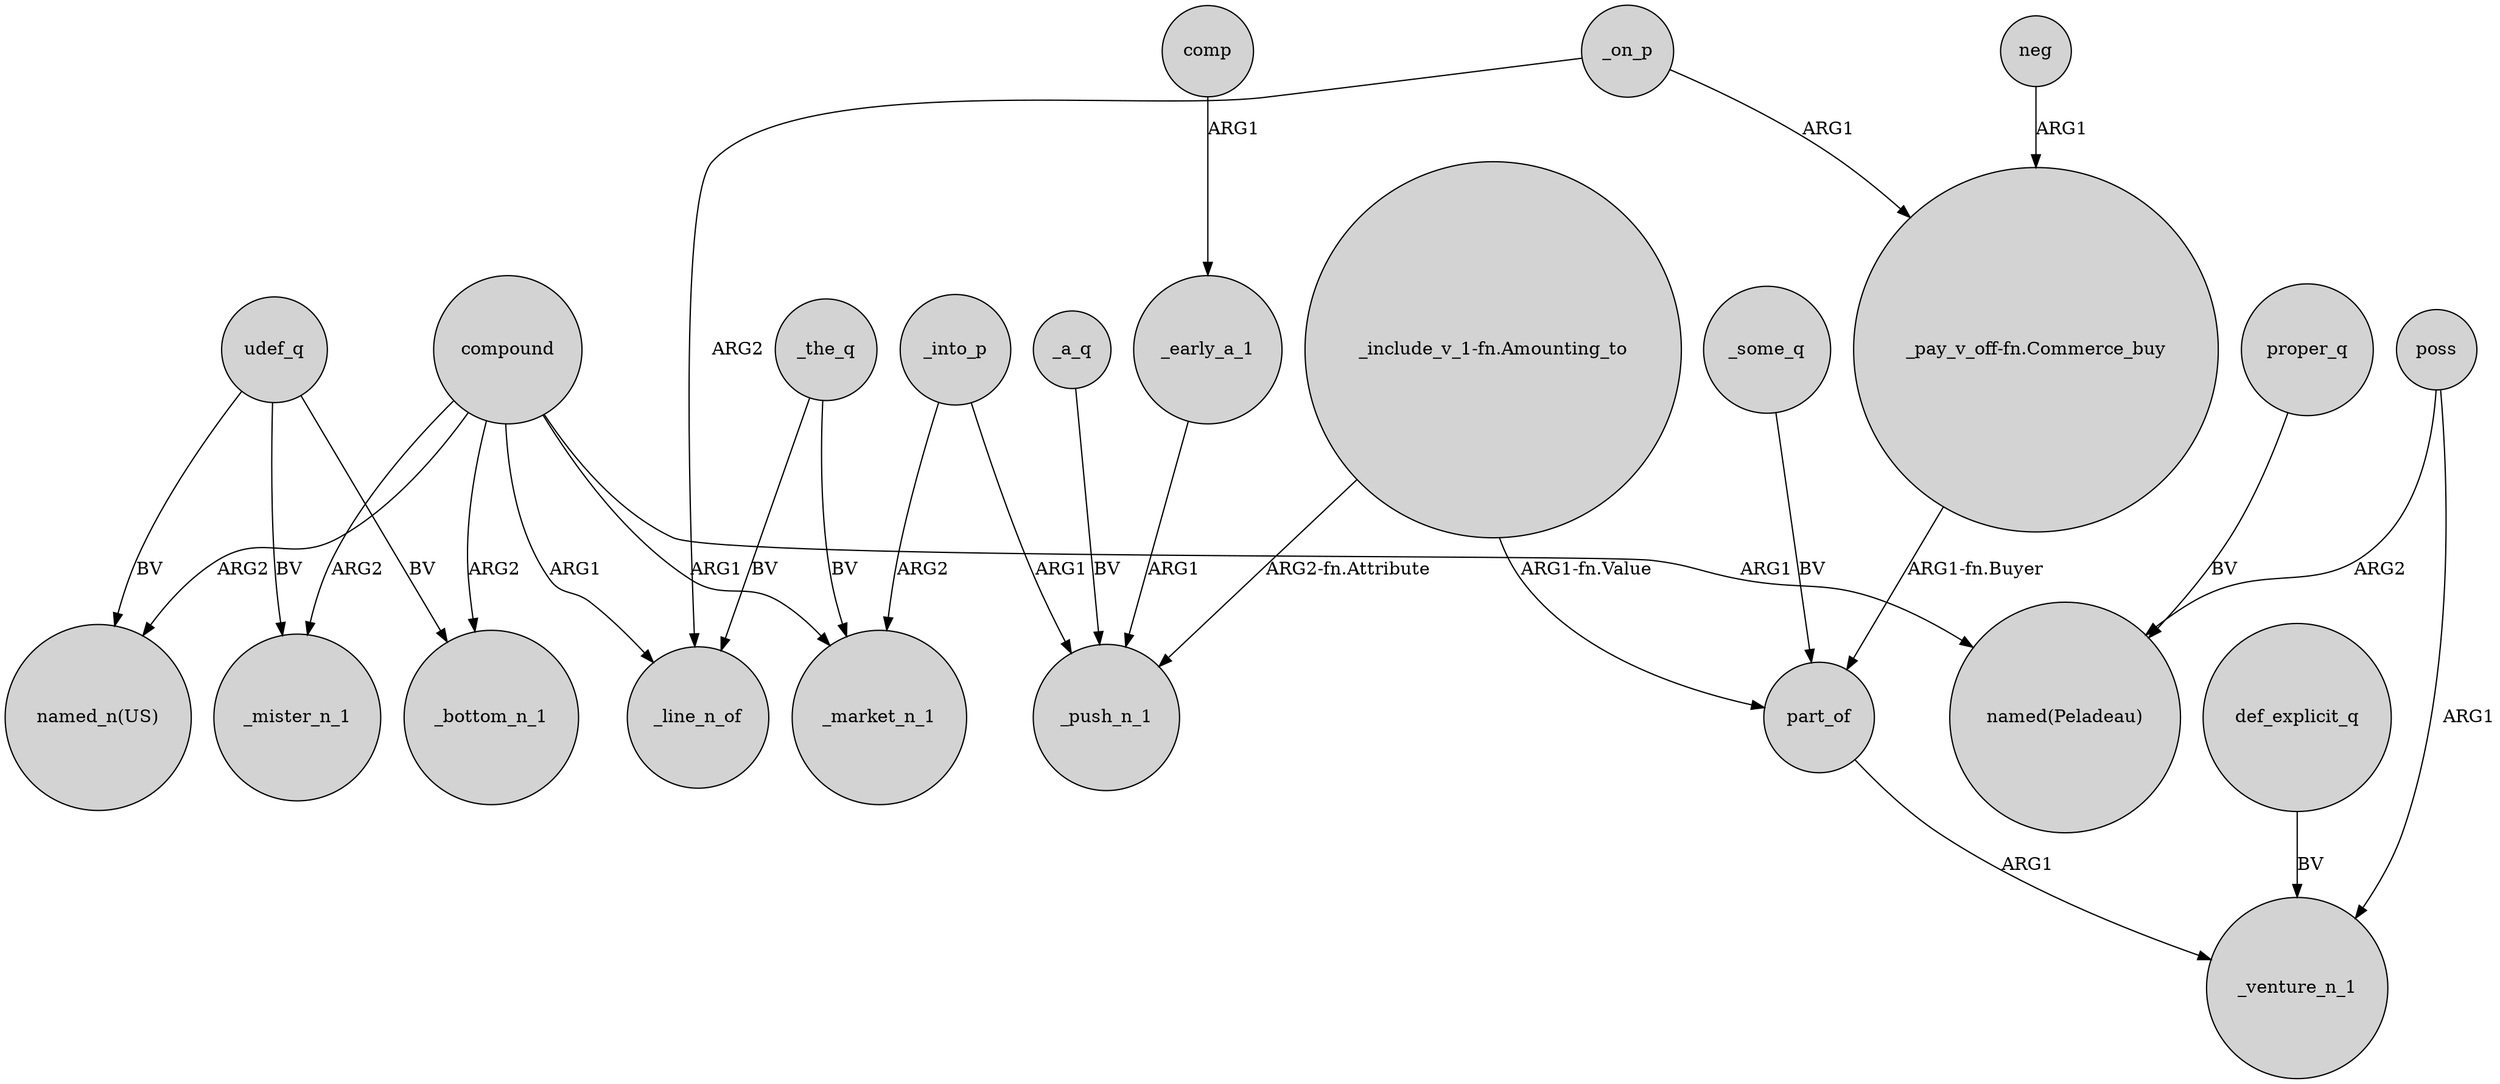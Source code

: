 digraph {
	node [shape=circle style=filled]
	compound -> _mister_n_1 [label=ARG2]
	_the_q -> _line_n_of [label=BV]
	poss -> "named(Peladeau)" [label=ARG2]
	"_include_v_1-fn.Amounting_to" -> _push_n_1 [label="ARG2-fn.Attribute"]
	comp -> _early_a_1 [label=ARG1]
	compound -> _bottom_n_1 [label=ARG2]
	udef_q -> _mister_n_1 [label=BV]
	_on_p -> "_pay_v_off-fn.Commerce_buy" [label=ARG1]
	_the_q -> _market_n_1 [label=BV]
	poss -> _venture_n_1 [label=ARG1]
	_into_p -> _push_n_1 [label=ARG1]
	compound -> _line_n_of [label=ARG1]
	_on_p -> _line_n_of [label=ARG2]
	neg -> "_pay_v_off-fn.Commerce_buy" [label=ARG1]
	udef_q -> _bottom_n_1 [label=BV]
	compound -> "named(Peladeau)" [label=ARG1]
	_some_q -> part_of [label=BV]
	part_of -> _venture_n_1 [label=ARG1]
	proper_q -> "named(Peladeau)" [label=BV]
	_early_a_1 -> _push_n_1 [label=ARG1]
	"_include_v_1-fn.Amounting_to" -> part_of [label="ARG1-fn.Value"]
	"_pay_v_off-fn.Commerce_buy" -> part_of [label="ARG1-fn.Buyer"]
	compound -> _market_n_1 [label=ARG1]
	_a_q -> _push_n_1 [label=BV]
	compound -> "named_n(US)" [label=ARG2]
	udef_q -> "named_n(US)" [label=BV]
	_into_p -> _market_n_1 [label=ARG2]
	def_explicit_q -> _venture_n_1 [label=BV]
}
